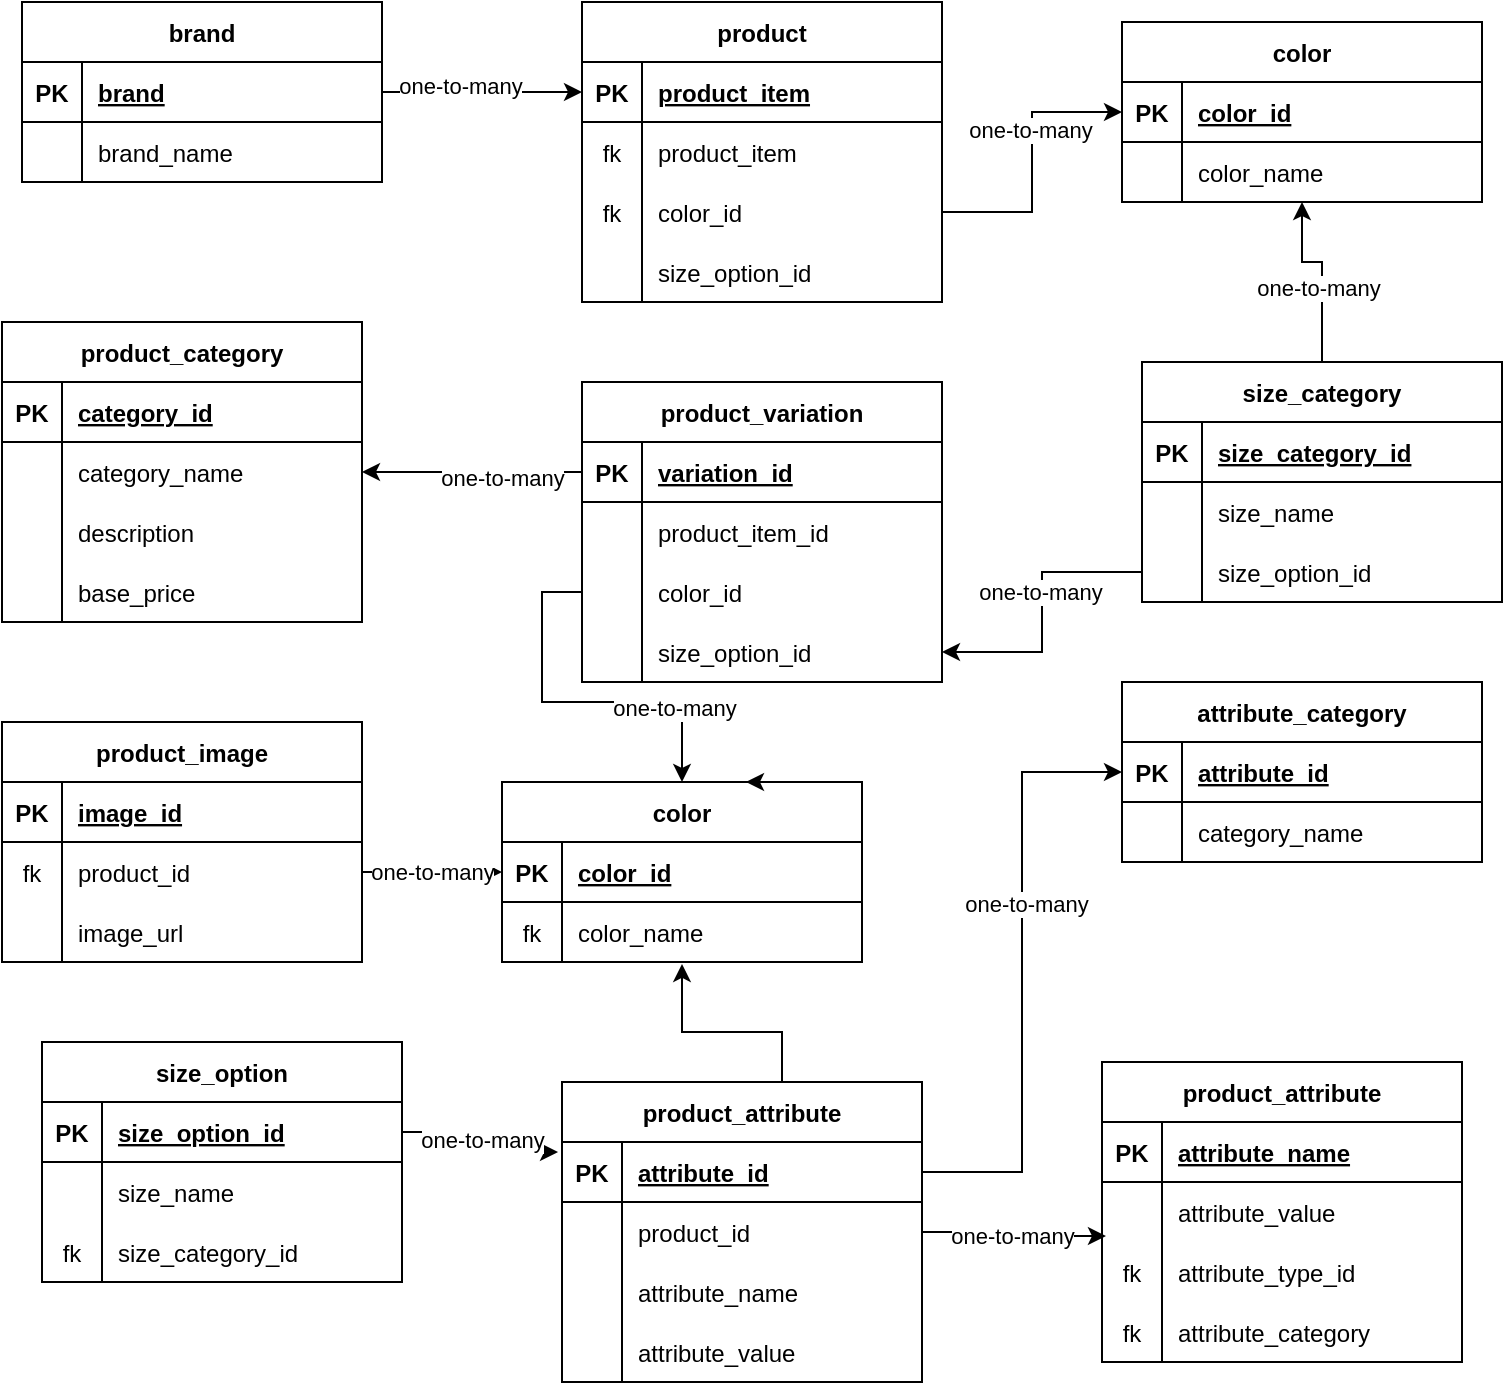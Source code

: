 <mxfile version="20.8.16" type="device"><diagram name="Page-1" id="0Gz_XnG_Kpfj8FeURQcu"><mxGraphModel dx="745" dy="515" grid="1" gridSize="10" guides="1" tooltips="1" connect="1" arrows="1" fold="1" page="1" pageScale="1" pageWidth="850" pageHeight="1100" math="0" shadow="0"><root><mxCell id="0"/><mxCell id="1" parent="0"/><mxCell id="g_C8ROIgIvaDf3WMuL-7-1" value="product_category" style="shape=table;startSize=30;container=1;collapsible=1;childLayout=tableLayout;fixedRows=1;rowLines=0;fontStyle=1;align=center;resizeLast=1;" vertex="1" parent="1"><mxGeometry y="170" width="180" height="150" as="geometry"/></mxCell><mxCell id="g_C8ROIgIvaDf3WMuL-7-2" value="" style="shape=tableRow;horizontal=0;startSize=0;swimlaneHead=0;swimlaneBody=0;fillColor=none;collapsible=0;dropTarget=0;points=[[0,0.5],[1,0.5]];portConstraint=eastwest;top=0;left=0;right=0;bottom=1;" vertex="1" parent="g_C8ROIgIvaDf3WMuL-7-1"><mxGeometry y="30" width="180" height="30" as="geometry"/></mxCell><mxCell id="g_C8ROIgIvaDf3WMuL-7-3" value="PK" style="shape=partialRectangle;connectable=0;fillColor=none;top=0;left=0;bottom=0;right=0;fontStyle=1;overflow=hidden;" vertex="1" parent="g_C8ROIgIvaDf3WMuL-7-2"><mxGeometry width="30" height="30" as="geometry"><mxRectangle width="30" height="30" as="alternateBounds"/></mxGeometry></mxCell><mxCell id="g_C8ROIgIvaDf3WMuL-7-4" value="category_id" style="shape=partialRectangle;connectable=0;fillColor=none;top=0;left=0;bottom=0;right=0;align=left;spacingLeft=6;fontStyle=5;overflow=hidden;" vertex="1" parent="g_C8ROIgIvaDf3WMuL-7-2"><mxGeometry x="30" width="150" height="30" as="geometry"><mxRectangle width="150" height="30" as="alternateBounds"/></mxGeometry></mxCell><mxCell id="g_C8ROIgIvaDf3WMuL-7-5" value="" style="shape=tableRow;horizontal=0;startSize=0;swimlaneHead=0;swimlaneBody=0;fillColor=none;collapsible=0;dropTarget=0;points=[[0,0.5],[1,0.5]];portConstraint=eastwest;top=0;left=0;right=0;bottom=0;" vertex="1" parent="g_C8ROIgIvaDf3WMuL-7-1"><mxGeometry y="60" width="180" height="30" as="geometry"/></mxCell><mxCell id="g_C8ROIgIvaDf3WMuL-7-6" value="" style="shape=partialRectangle;connectable=0;fillColor=none;top=0;left=0;bottom=0;right=0;editable=1;overflow=hidden;" vertex="1" parent="g_C8ROIgIvaDf3WMuL-7-5"><mxGeometry width="30" height="30" as="geometry"><mxRectangle width="30" height="30" as="alternateBounds"/></mxGeometry></mxCell><mxCell id="g_C8ROIgIvaDf3WMuL-7-7" value="category_name" style="shape=partialRectangle;connectable=0;fillColor=none;top=0;left=0;bottom=0;right=0;align=left;spacingLeft=6;overflow=hidden;" vertex="1" parent="g_C8ROIgIvaDf3WMuL-7-5"><mxGeometry x="30" width="150" height="30" as="geometry"><mxRectangle width="150" height="30" as="alternateBounds"/></mxGeometry></mxCell><mxCell id="g_C8ROIgIvaDf3WMuL-7-8" value="" style="shape=tableRow;horizontal=0;startSize=0;swimlaneHead=0;swimlaneBody=0;fillColor=none;collapsible=0;dropTarget=0;points=[[0,0.5],[1,0.5]];portConstraint=eastwest;top=0;left=0;right=0;bottom=0;" vertex="1" parent="g_C8ROIgIvaDf3WMuL-7-1"><mxGeometry y="90" width="180" height="30" as="geometry"/></mxCell><mxCell id="g_C8ROIgIvaDf3WMuL-7-9" value="" style="shape=partialRectangle;connectable=0;fillColor=none;top=0;left=0;bottom=0;right=0;editable=1;overflow=hidden;" vertex="1" parent="g_C8ROIgIvaDf3WMuL-7-8"><mxGeometry width="30" height="30" as="geometry"><mxRectangle width="30" height="30" as="alternateBounds"/></mxGeometry></mxCell><mxCell id="g_C8ROIgIvaDf3WMuL-7-10" value="description" style="shape=partialRectangle;connectable=0;fillColor=none;top=0;left=0;bottom=0;right=0;align=left;spacingLeft=6;overflow=hidden;" vertex="1" parent="g_C8ROIgIvaDf3WMuL-7-8"><mxGeometry x="30" width="150" height="30" as="geometry"><mxRectangle width="150" height="30" as="alternateBounds"/></mxGeometry></mxCell><mxCell id="g_C8ROIgIvaDf3WMuL-7-11" value="" style="shape=tableRow;horizontal=0;startSize=0;swimlaneHead=0;swimlaneBody=0;fillColor=none;collapsible=0;dropTarget=0;points=[[0,0.5],[1,0.5]];portConstraint=eastwest;top=0;left=0;right=0;bottom=0;" vertex="1" parent="g_C8ROIgIvaDf3WMuL-7-1"><mxGeometry y="120" width="180" height="30" as="geometry"/></mxCell><mxCell id="g_C8ROIgIvaDf3WMuL-7-12" value="" style="shape=partialRectangle;connectable=0;fillColor=none;top=0;left=0;bottom=0;right=0;editable=1;overflow=hidden;" vertex="1" parent="g_C8ROIgIvaDf3WMuL-7-11"><mxGeometry width="30" height="30" as="geometry"><mxRectangle width="30" height="30" as="alternateBounds"/></mxGeometry></mxCell><mxCell id="g_C8ROIgIvaDf3WMuL-7-13" value="base_price" style="shape=partialRectangle;connectable=0;fillColor=none;top=0;left=0;bottom=0;right=0;align=left;spacingLeft=6;overflow=hidden;" vertex="1" parent="g_C8ROIgIvaDf3WMuL-7-11"><mxGeometry x="30" width="150" height="30" as="geometry"><mxRectangle width="150" height="30" as="alternateBounds"/></mxGeometry></mxCell><mxCell id="g_C8ROIgIvaDf3WMuL-7-14" value="color" style="shape=table;startSize=30;container=1;collapsible=1;childLayout=tableLayout;fixedRows=1;rowLines=0;fontStyle=1;align=center;resizeLast=1;" vertex="1" parent="1"><mxGeometry x="560" y="20" width="180" height="90" as="geometry"/></mxCell><mxCell id="g_C8ROIgIvaDf3WMuL-7-15" value="" style="shape=tableRow;horizontal=0;startSize=0;swimlaneHead=0;swimlaneBody=0;fillColor=none;collapsible=0;dropTarget=0;points=[[0,0.5],[1,0.5]];portConstraint=eastwest;top=0;left=0;right=0;bottom=1;" vertex="1" parent="g_C8ROIgIvaDf3WMuL-7-14"><mxGeometry y="30" width="180" height="30" as="geometry"/></mxCell><mxCell id="g_C8ROIgIvaDf3WMuL-7-16" value="PK" style="shape=partialRectangle;connectable=0;fillColor=none;top=0;left=0;bottom=0;right=0;fontStyle=1;overflow=hidden;" vertex="1" parent="g_C8ROIgIvaDf3WMuL-7-15"><mxGeometry width="30" height="30" as="geometry"><mxRectangle width="30" height="30" as="alternateBounds"/></mxGeometry></mxCell><mxCell id="g_C8ROIgIvaDf3WMuL-7-17" value="color_id" style="shape=partialRectangle;connectable=0;fillColor=none;top=0;left=0;bottom=0;right=0;align=left;spacingLeft=6;fontStyle=5;overflow=hidden;" vertex="1" parent="g_C8ROIgIvaDf3WMuL-7-15"><mxGeometry x="30" width="150" height="30" as="geometry"><mxRectangle width="150" height="30" as="alternateBounds"/></mxGeometry></mxCell><mxCell id="g_C8ROIgIvaDf3WMuL-7-18" value="" style="shape=tableRow;horizontal=0;startSize=0;swimlaneHead=0;swimlaneBody=0;fillColor=none;collapsible=0;dropTarget=0;points=[[0,0.5],[1,0.5]];portConstraint=eastwest;top=0;left=0;right=0;bottom=0;" vertex="1" parent="g_C8ROIgIvaDf3WMuL-7-14"><mxGeometry y="60" width="180" height="30" as="geometry"/></mxCell><mxCell id="g_C8ROIgIvaDf3WMuL-7-19" value="" style="shape=partialRectangle;connectable=0;fillColor=none;top=0;left=0;bottom=0;right=0;editable=1;overflow=hidden;" vertex="1" parent="g_C8ROIgIvaDf3WMuL-7-18"><mxGeometry width="30" height="30" as="geometry"><mxRectangle width="30" height="30" as="alternateBounds"/></mxGeometry></mxCell><mxCell id="g_C8ROIgIvaDf3WMuL-7-20" value="color_name" style="shape=partialRectangle;connectable=0;fillColor=none;top=0;left=0;bottom=0;right=0;align=left;spacingLeft=6;overflow=hidden;" vertex="1" parent="g_C8ROIgIvaDf3WMuL-7-18"><mxGeometry x="30" width="150" height="30" as="geometry"><mxRectangle width="150" height="30" as="alternateBounds"/></mxGeometry></mxCell><mxCell id="g_C8ROIgIvaDf3WMuL-7-27" value="product" style="shape=table;startSize=30;container=1;collapsible=1;childLayout=tableLayout;fixedRows=1;rowLines=0;fontStyle=1;align=center;resizeLast=1;" vertex="1" parent="1"><mxGeometry x="290" y="10" width="180" height="150" as="geometry"/></mxCell><mxCell id="g_C8ROIgIvaDf3WMuL-7-28" value="" style="shape=tableRow;horizontal=0;startSize=0;swimlaneHead=0;swimlaneBody=0;fillColor=none;collapsible=0;dropTarget=0;points=[[0,0.5],[1,0.5]];portConstraint=eastwest;top=0;left=0;right=0;bottom=1;" vertex="1" parent="g_C8ROIgIvaDf3WMuL-7-27"><mxGeometry y="30" width="180" height="30" as="geometry"/></mxCell><mxCell id="g_C8ROIgIvaDf3WMuL-7-29" value="PK" style="shape=partialRectangle;connectable=0;fillColor=none;top=0;left=0;bottom=0;right=0;fontStyle=1;overflow=hidden;" vertex="1" parent="g_C8ROIgIvaDf3WMuL-7-28"><mxGeometry width="30" height="30" as="geometry"><mxRectangle width="30" height="30" as="alternateBounds"/></mxGeometry></mxCell><mxCell id="g_C8ROIgIvaDf3WMuL-7-30" value="product_item" style="shape=partialRectangle;connectable=0;fillColor=none;top=0;left=0;bottom=0;right=0;align=left;spacingLeft=6;fontStyle=5;overflow=hidden;" vertex="1" parent="g_C8ROIgIvaDf3WMuL-7-28"><mxGeometry x="30" width="150" height="30" as="geometry"><mxRectangle width="150" height="30" as="alternateBounds"/></mxGeometry></mxCell><mxCell id="g_C8ROIgIvaDf3WMuL-7-31" value="" style="shape=tableRow;horizontal=0;startSize=0;swimlaneHead=0;swimlaneBody=0;fillColor=none;collapsible=0;dropTarget=0;points=[[0,0.5],[1,0.5]];portConstraint=eastwest;top=0;left=0;right=0;bottom=0;" vertex="1" parent="g_C8ROIgIvaDf3WMuL-7-27"><mxGeometry y="60" width="180" height="30" as="geometry"/></mxCell><mxCell id="g_C8ROIgIvaDf3WMuL-7-32" value="fk" style="shape=partialRectangle;connectable=0;fillColor=none;top=0;left=0;bottom=0;right=0;editable=1;overflow=hidden;" vertex="1" parent="g_C8ROIgIvaDf3WMuL-7-31"><mxGeometry width="30" height="30" as="geometry"><mxRectangle width="30" height="30" as="alternateBounds"/></mxGeometry></mxCell><mxCell id="g_C8ROIgIvaDf3WMuL-7-33" value="product_item" style="shape=partialRectangle;connectable=0;fillColor=none;top=0;left=0;bottom=0;right=0;align=left;spacingLeft=6;overflow=hidden;" vertex="1" parent="g_C8ROIgIvaDf3WMuL-7-31"><mxGeometry x="30" width="150" height="30" as="geometry"><mxRectangle width="150" height="30" as="alternateBounds"/></mxGeometry></mxCell><mxCell id="g_C8ROIgIvaDf3WMuL-7-34" value="" style="shape=tableRow;horizontal=0;startSize=0;swimlaneHead=0;swimlaneBody=0;fillColor=none;collapsible=0;dropTarget=0;points=[[0,0.5],[1,0.5]];portConstraint=eastwest;top=0;left=0;right=0;bottom=0;" vertex="1" parent="g_C8ROIgIvaDf3WMuL-7-27"><mxGeometry y="90" width="180" height="30" as="geometry"/></mxCell><mxCell id="g_C8ROIgIvaDf3WMuL-7-35" value="fk" style="shape=partialRectangle;connectable=0;fillColor=none;top=0;left=0;bottom=0;right=0;editable=1;overflow=hidden;" vertex="1" parent="g_C8ROIgIvaDf3WMuL-7-34"><mxGeometry width="30" height="30" as="geometry"><mxRectangle width="30" height="30" as="alternateBounds"/></mxGeometry></mxCell><mxCell id="g_C8ROIgIvaDf3WMuL-7-36" value="color_id" style="shape=partialRectangle;connectable=0;fillColor=none;top=0;left=0;bottom=0;right=0;align=left;spacingLeft=6;overflow=hidden;" vertex="1" parent="g_C8ROIgIvaDf3WMuL-7-34"><mxGeometry x="30" width="150" height="30" as="geometry"><mxRectangle width="150" height="30" as="alternateBounds"/></mxGeometry></mxCell><mxCell id="g_C8ROIgIvaDf3WMuL-7-37" value="" style="shape=tableRow;horizontal=0;startSize=0;swimlaneHead=0;swimlaneBody=0;fillColor=none;collapsible=0;dropTarget=0;points=[[0,0.5],[1,0.5]];portConstraint=eastwest;top=0;left=0;right=0;bottom=0;" vertex="1" parent="g_C8ROIgIvaDf3WMuL-7-27"><mxGeometry y="120" width="180" height="30" as="geometry"/></mxCell><mxCell id="g_C8ROIgIvaDf3WMuL-7-38" value="" style="shape=partialRectangle;connectable=0;fillColor=none;top=0;left=0;bottom=0;right=0;editable=1;overflow=hidden;" vertex="1" parent="g_C8ROIgIvaDf3WMuL-7-37"><mxGeometry width="30" height="30" as="geometry"><mxRectangle width="30" height="30" as="alternateBounds"/></mxGeometry></mxCell><mxCell id="g_C8ROIgIvaDf3WMuL-7-39" value="size_option_id" style="shape=partialRectangle;connectable=0;fillColor=none;top=0;left=0;bottom=0;right=0;align=left;spacingLeft=6;overflow=hidden;" vertex="1" parent="g_C8ROIgIvaDf3WMuL-7-37"><mxGeometry x="30" width="150" height="30" as="geometry"><mxRectangle width="150" height="30" as="alternateBounds"/></mxGeometry></mxCell><mxCell id="g_C8ROIgIvaDf3WMuL-7-40" value="brand" style="shape=table;startSize=30;container=1;collapsible=1;childLayout=tableLayout;fixedRows=1;rowLines=0;fontStyle=1;align=center;resizeLast=1;" vertex="1" parent="1"><mxGeometry x="10" y="10" width="180" height="90" as="geometry"/></mxCell><mxCell id="g_C8ROIgIvaDf3WMuL-7-41" value="" style="shape=tableRow;horizontal=0;startSize=0;swimlaneHead=0;swimlaneBody=0;fillColor=none;collapsible=0;dropTarget=0;points=[[0,0.5],[1,0.5]];portConstraint=eastwest;top=0;left=0;right=0;bottom=1;" vertex="1" parent="g_C8ROIgIvaDf3WMuL-7-40"><mxGeometry y="30" width="180" height="30" as="geometry"/></mxCell><mxCell id="g_C8ROIgIvaDf3WMuL-7-42" value="PK" style="shape=partialRectangle;connectable=0;fillColor=none;top=0;left=0;bottom=0;right=0;fontStyle=1;overflow=hidden;" vertex="1" parent="g_C8ROIgIvaDf3WMuL-7-41"><mxGeometry width="30" height="30" as="geometry"><mxRectangle width="30" height="30" as="alternateBounds"/></mxGeometry></mxCell><mxCell id="g_C8ROIgIvaDf3WMuL-7-43" value="brand" style="shape=partialRectangle;connectable=0;fillColor=none;top=0;left=0;bottom=0;right=0;align=left;spacingLeft=6;fontStyle=5;overflow=hidden;" vertex="1" parent="g_C8ROIgIvaDf3WMuL-7-41"><mxGeometry x="30" width="150" height="30" as="geometry"><mxRectangle width="150" height="30" as="alternateBounds"/></mxGeometry></mxCell><mxCell id="g_C8ROIgIvaDf3WMuL-7-44" value="" style="shape=tableRow;horizontal=0;startSize=0;swimlaneHead=0;swimlaneBody=0;fillColor=none;collapsible=0;dropTarget=0;points=[[0,0.5],[1,0.5]];portConstraint=eastwest;top=0;left=0;right=0;bottom=0;" vertex="1" parent="g_C8ROIgIvaDf3WMuL-7-40"><mxGeometry y="60" width="180" height="30" as="geometry"/></mxCell><mxCell id="g_C8ROIgIvaDf3WMuL-7-45" value="" style="shape=partialRectangle;connectable=0;fillColor=none;top=0;left=0;bottom=0;right=0;editable=1;overflow=hidden;" vertex="1" parent="g_C8ROIgIvaDf3WMuL-7-44"><mxGeometry width="30" height="30" as="geometry"><mxRectangle width="30" height="30" as="alternateBounds"/></mxGeometry></mxCell><mxCell id="g_C8ROIgIvaDf3WMuL-7-46" value="brand_name" style="shape=partialRectangle;connectable=0;fillColor=none;top=0;left=0;bottom=0;right=0;align=left;spacingLeft=6;overflow=hidden;" vertex="1" parent="g_C8ROIgIvaDf3WMuL-7-44"><mxGeometry x="30" width="150" height="30" as="geometry"><mxRectangle width="150" height="30" as="alternateBounds"/></mxGeometry></mxCell><mxCell id="g_C8ROIgIvaDf3WMuL-7-53" value="product_variation" style="shape=table;startSize=30;container=1;collapsible=1;childLayout=tableLayout;fixedRows=1;rowLines=0;fontStyle=1;align=center;resizeLast=1;" vertex="1" parent="1"><mxGeometry x="290" y="200" width="180" height="150" as="geometry"/></mxCell><mxCell id="g_C8ROIgIvaDf3WMuL-7-54" value="" style="shape=tableRow;horizontal=0;startSize=0;swimlaneHead=0;swimlaneBody=0;fillColor=none;collapsible=0;dropTarget=0;points=[[0,0.5],[1,0.5]];portConstraint=eastwest;top=0;left=0;right=0;bottom=1;" vertex="1" parent="g_C8ROIgIvaDf3WMuL-7-53"><mxGeometry y="30" width="180" height="30" as="geometry"/></mxCell><mxCell id="g_C8ROIgIvaDf3WMuL-7-55" value="PK" style="shape=partialRectangle;connectable=0;fillColor=none;top=0;left=0;bottom=0;right=0;fontStyle=1;overflow=hidden;" vertex="1" parent="g_C8ROIgIvaDf3WMuL-7-54"><mxGeometry width="30" height="30" as="geometry"><mxRectangle width="30" height="30" as="alternateBounds"/></mxGeometry></mxCell><mxCell id="g_C8ROIgIvaDf3WMuL-7-56" value="variation_id" style="shape=partialRectangle;connectable=0;fillColor=none;top=0;left=0;bottom=0;right=0;align=left;spacingLeft=6;fontStyle=5;overflow=hidden;" vertex="1" parent="g_C8ROIgIvaDf3WMuL-7-54"><mxGeometry x="30" width="150" height="30" as="geometry"><mxRectangle width="150" height="30" as="alternateBounds"/></mxGeometry></mxCell><mxCell id="g_C8ROIgIvaDf3WMuL-7-57" value="" style="shape=tableRow;horizontal=0;startSize=0;swimlaneHead=0;swimlaneBody=0;fillColor=none;collapsible=0;dropTarget=0;points=[[0,0.5],[1,0.5]];portConstraint=eastwest;top=0;left=0;right=0;bottom=0;" vertex="1" parent="g_C8ROIgIvaDf3WMuL-7-53"><mxGeometry y="60" width="180" height="30" as="geometry"/></mxCell><mxCell id="g_C8ROIgIvaDf3WMuL-7-58" value="" style="shape=partialRectangle;connectable=0;fillColor=none;top=0;left=0;bottom=0;right=0;editable=1;overflow=hidden;" vertex="1" parent="g_C8ROIgIvaDf3WMuL-7-57"><mxGeometry width="30" height="30" as="geometry"><mxRectangle width="30" height="30" as="alternateBounds"/></mxGeometry></mxCell><mxCell id="g_C8ROIgIvaDf3WMuL-7-59" value="product_item_id" style="shape=partialRectangle;connectable=0;fillColor=none;top=0;left=0;bottom=0;right=0;align=left;spacingLeft=6;overflow=hidden;" vertex="1" parent="g_C8ROIgIvaDf3WMuL-7-57"><mxGeometry x="30" width="150" height="30" as="geometry"><mxRectangle width="150" height="30" as="alternateBounds"/></mxGeometry></mxCell><mxCell id="g_C8ROIgIvaDf3WMuL-7-60" value="" style="shape=tableRow;horizontal=0;startSize=0;swimlaneHead=0;swimlaneBody=0;fillColor=none;collapsible=0;dropTarget=0;points=[[0,0.5],[1,0.5]];portConstraint=eastwest;top=0;left=0;right=0;bottom=0;" vertex="1" parent="g_C8ROIgIvaDf3WMuL-7-53"><mxGeometry y="90" width="180" height="30" as="geometry"/></mxCell><mxCell id="g_C8ROIgIvaDf3WMuL-7-61" value="" style="shape=partialRectangle;connectable=0;fillColor=none;top=0;left=0;bottom=0;right=0;editable=1;overflow=hidden;" vertex="1" parent="g_C8ROIgIvaDf3WMuL-7-60"><mxGeometry width="30" height="30" as="geometry"><mxRectangle width="30" height="30" as="alternateBounds"/></mxGeometry></mxCell><mxCell id="g_C8ROIgIvaDf3WMuL-7-62" value="color_id" style="shape=partialRectangle;connectable=0;fillColor=none;top=0;left=0;bottom=0;right=0;align=left;spacingLeft=6;overflow=hidden;" vertex="1" parent="g_C8ROIgIvaDf3WMuL-7-60"><mxGeometry x="30" width="150" height="30" as="geometry"><mxRectangle width="150" height="30" as="alternateBounds"/></mxGeometry></mxCell><mxCell id="g_C8ROIgIvaDf3WMuL-7-63" value="" style="shape=tableRow;horizontal=0;startSize=0;swimlaneHead=0;swimlaneBody=0;fillColor=none;collapsible=0;dropTarget=0;points=[[0,0.5],[1,0.5]];portConstraint=eastwest;top=0;left=0;right=0;bottom=0;" vertex="1" parent="g_C8ROIgIvaDf3WMuL-7-53"><mxGeometry y="120" width="180" height="30" as="geometry"/></mxCell><mxCell id="g_C8ROIgIvaDf3WMuL-7-64" value="" style="shape=partialRectangle;connectable=0;fillColor=none;top=0;left=0;bottom=0;right=0;editable=1;overflow=hidden;" vertex="1" parent="g_C8ROIgIvaDf3WMuL-7-63"><mxGeometry width="30" height="30" as="geometry"><mxRectangle width="30" height="30" as="alternateBounds"/></mxGeometry></mxCell><mxCell id="g_C8ROIgIvaDf3WMuL-7-65" value="size_option_id" style="shape=partialRectangle;connectable=0;fillColor=none;top=0;left=0;bottom=0;right=0;align=left;spacingLeft=6;overflow=hidden;" vertex="1" parent="g_C8ROIgIvaDf3WMuL-7-63"><mxGeometry x="30" width="150" height="30" as="geometry"><mxRectangle width="150" height="30" as="alternateBounds"/></mxGeometry></mxCell><mxCell id="g_C8ROIgIvaDf3WMuL-7-125" style="edgeStyle=orthogonalEdgeStyle;rounded=0;orthogonalLoop=1;jettySize=auto;html=1;exitX=0.5;exitY=0;exitDx=0;exitDy=0;" edge="1" parent="1" source="g_C8ROIgIvaDf3WMuL-7-66" target="g_C8ROIgIvaDf3WMuL-7-18"><mxGeometry relative="1" as="geometry"><Array as="points"><mxPoint x="660" y="140"/><mxPoint x="650" y="140"/></Array></mxGeometry></mxCell><mxCell id="g_C8ROIgIvaDf3WMuL-7-126" value="one-to-many" style="edgeLabel;html=1;align=center;verticalAlign=middle;resizable=0;points=[];" vertex="1" connectable="0" parent="g_C8ROIgIvaDf3WMuL-7-125"><mxGeometry x="-0.178" y="2" relative="1" as="geometry"><mxPoint as="offset"/></mxGeometry></mxCell><mxCell id="g_C8ROIgIvaDf3WMuL-7-66" value="size_category" style="shape=table;startSize=30;container=1;collapsible=1;childLayout=tableLayout;fixedRows=1;rowLines=0;fontStyle=1;align=center;resizeLast=1;" vertex="1" parent="1"><mxGeometry x="570" y="190" width="180" height="120" as="geometry"/></mxCell><mxCell id="g_C8ROIgIvaDf3WMuL-7-67" value="" style="shape=tableRow;horizontal=0;startSize=0;swimlaneHead=0;swimlaneBody=0;fillColor=none;collapsible=0;dropTarget=0;points=[[0,0.5],[1,0.5]];portConstraint=eastwest;top=0;left=0;right=0;bottom=1;" vertex="1" parent="g_C8ROIgIvaDf3WMuL-7-66"><mxGeometry y="30" width="180" height="30" as="geometry"/></mxCell><mxCell id="g_C8ROIgIvaDf3WMuL-7-68" value="PK" style="shape=partialRectangle;connectable=0;fillColor=none;top=0;left=0;bottom=0;right=0;fontStyle=1;overflow=hidden;" vertex="1" parent="g_C8ROIgIvaDf3WMuL-7-67"><mxGeometry width="30" height="30" as="geometry"><mxRectangle width="30" height="30" as="alternateBounds"/></mxGeometry></mxCell><mxCell id="g_C8ROIgIvaDf3WMuL-7-69" value="size_category_id" style="shape=partialRectangle;connectable=0;fillColor=none;top=0;left=0;bottom=0;right=0;align=left;spacingLeft=6;fontStyle=5;overflow=hidden;" vertex="1" parent="g_C8ROIgIvaDf3WMuL-7-67"><mxGeometry x="30" width="150" height="30" as="geometry"><mxRectangle width="150" height="30" as="alternateBounds"/></mxGeometry></mxCell><mxCell id="g_C8ROIgIvaDf3WMuL-7-70" value="" style="shape=tableRow;horizontal=0;startSize=0;swimlaneHead=0;swimlaneBody=0;fillColor=none;collapsible=0;dropTarget=0;points=[[0,0.5],[1,0.5]];portConstraint=eastwest;top=0;left=0;right=0;bottom=0;" vertex="1" parent="g_C8ROIgIvaDf3WMuL-7-66"><mxGeometry y="60" width="180" height="30" as="geometry"/></mxCell><mxCell id="g_C8ROIgIvaDf3WMuL-7-71" value="" style="shape=partialRectangle;connectable=0;fillColor=none;top=0;left=0;bottom=0;right=0;editable=1;overflow=hidden;" vertex="1" parent="g_C8ROIgIvaDf3WMuL-7-70"><mxGeometry width="30" height="30" as="geometry"><mxRectangle width="30" height="30" as="alternateBounds"/></mxGeometry></mxCell><mxCell id="g_C8ROIgIvaDf3WMuL-7-72" value="size_name" style="shape=partialRectangle;connectable=0;fillColor=none;top=0;left=0;bottom=0;right=0;align=left;spacingLeft=6;overflow=hidden;" vertex="1" parent="g_C8ROIgIvaDf3WMuL-7-70"><mxGeometry x="30" width="150" height="30" as="geometry"><mxRectangle width="150" height="30" as="alternateBounds"/></mxGeometry></mxCell><mxCell id="g_C8ROIgIvaDf3WMuL-7-127" style="shape=tableRow;horizontal=0;startSize=0;swimlaneHead=0;swimlaneBody=0;fillColor=none;collapsible=0;dropTarget=0;points=[[0,0.5],[1,0.5]];portConstraint=eastwest;top=0;left=0;right=0;bottom=0;" vertex="1" parent="g_C8ROIgIvaDf3WMuL-7-66"><mxGeometry y="90" width="180" height="30" as="geometry"/></mxCell><mxCell id="g_C8ROIgIvaDf3WMuL-7-128" style="shape=partialRectangle;connectable=0;fillColor=none;top=0;left=0;bottom=0;right=0;editable=1;overflow=hidden;" vertex="1" parent="g_C8ROIgIvaDf3WMuL-7-127"><mxGeometry width="30" height="30" as="geometry"><mxRectangle width="30" height="30" as="alternateBounds"/></mxGeometry></mxCell><mxCell id="g_C8ROIgIvaDf3WMuL-7-129" value="size_option_id" style="shape=partialRectangle;connectable=0;fillColor=none;top=0;left=0;bottom=0;right=0;align=left;spacingLeft=6;overflow=hidden;" vertex="1" parent="g_C8ROIgIvaDf3WMuL-7-127"><mxGeometry x="30" width="150" height="30" as="geometry"><mxRectangle width="150" height="30" as="alternateBounds"/></mxGeometry></mxCell><mxCell id="g_C8ROIgIvaDf3WMuL-7-79" value="product_image" style="shape=table;startSize=30;container=1;collapsible=1;childLayout=tableLayout;fixedRows=1;rowLines=0;fontStyle=1;align=center;resizeLast=1;" vertex="1" parent="1"><mxGeometry y="370" width="180" height="120" as="geometry"/></mxCell><mxCell id="g_C8ROIgIvaDf3WMuL-7-80" value="" style="shape=tableRow;horizontal=0;startSize=0;swimlaneHead=0;swimlaneBody=0;fillColor=none;collapsible=0;dropTarget=0;points=[[0,0.5],[1,0.5]];portConstraint=eastwest;top=0;left=0;right=0;bottom=1;" vertex="1" parent="g_C8ROIgIvaDf3WMuL-7-79"><mxGeometry y="30" width="180" height="30" as="geometry"/></mxCell><mxCell id="g_C8ROIgIvaDf3WMuL-7-81" value="PK" style="shape=partialRectangle;connectable=0;fillColor=none;top=0;left=0;bottom=0;right=0;fontStyle=1;overflow=hidden;" vertex="1" parent="g_C8ROIgIvaDf3WMuL-7-80"><mxGeometry width="30" height="30" as="geometry"><mxRectangle width="30" height="30" as="alternateBounds"/></mxGeometry></mxCell><mxCell id="g_C8ROIgIvaDf3WMuL-7-82" value="image_id" style="shape=partialRectangle;connectable=0;fillColor=none;top=0;left=0;bottom=0;right=0;align=left;spacingLeft=6;fontStyle=5;overflow=hidden;" vertex="1" parent="g_C8ROIgIvaDf3WMuL-7-80"><mxGeometry x="30" width="150" height="30" as="geometry"><mxRectangle width="150" height="30" as="alternateBounds"/></mxGeometry></mxCell><mxCell id="g_C8ROIgIvaDf3WMuL-7-83" value="" style="shape=tableRow;horizontal=0;startSize=0;swimlaneHead=0;swimlaneBody=0;fillColor=none;collapsible=0;dropTarget=0;points=[[0,0.5],[1,0.5]];portConstraint=eastwest;top=0;left=0;right=0;bottom=0;" vertex="1" parent="g_C8ROIgIvaDf3WMuL-7-79"><mxGeometry y="60" width="180" height="30" as="geometry"/></mxCell><mxCell id="g_C8ROIgIvaDf3WMuL-7-84" value="fk" style="shape=partialRectangle;connectable=0;fillColor=none;top=0;left=0;bottom=0;right=0;editable=1;overflow=hidden;" vertex="1" parent="g_C8ROIgIvaDf3WMuL-7-83"><mxGeometry width="30" height="30" as="geometry"><mxRectangle width="30" height="30" as="alternateBounds"/></mxGeometry></mxCell><mxCell id="g_C8ROIgIvaDf3WMuL-7-85" value="product_id" style="shape=partialRectangle;connectable=0;fillColor=none;top=0;left=0;bottom=0;right=0;align=left;spacingLeft=6;overflow=hidden;" vertex="1" parent="g_C8ROIgIvaDf3WMuL-7-83"><mxGeometry x="30" width="150" height="30" as="geometry"><mxRectangle width="150" height="30" as="alternateBounds"/></mxGeometry></mxCell><mxCell id="g_C8ROIgIvaDf3WMuL-7-86" value="" style="shape=tableRow;horizontal=0;startSize=0;swimlaneHead=0;swimlaneBody=0;fillColor=none;collapsible=0;dropTarget=0;points=[[0,0.5],[1,0.5]];portConstraint=eastwest;top=0;left=0;right=0;bottom=0;" vertex="1" parent="g_C8ROIgIvaDf3WMuL-7-79"><mxGeometry y="90" width="180" height="30" as="geometry"/></mxCell><mxCell id="g_C8ROIgIvaDf3WMuL-7-87" value="" style="shape=partialRectangle;connectable=0;fillColor=none;top=0;left=0;bottom=0;right=0;editable=1;overflow=hidden;" vertex="1" parent="g_C8ROIgIvaDf3WMuL-7-86"><mxGeometry width="30" height="30" as="geometry"><mxRectangle width="30" height="30" as="alternateBounds"/></mxGeometry></mxCell><mxCell id="g_C8ROIgIvaDf3WMuL-7-88" value="image_url" style="shape=partialRectangle;connectable=0;fillColor=none;top=0;left=0;bottom=0;right=0;align=left;spacingLeft=6;overflow=hidden;" vertex="1" parent="g_C8ROIgIvaDf3WMuL-7-86"><mxGeometry x="30" width="150" height="30" as="geometry"><mxRectangle width="150" height="30" as="alternateBounds"/></mxGeometry></mxCell><mxCell id="g_C8ROIgIvaDf3WMuL-7-92" value="color" style="shape=table;startSize=30;container=1;collapsible=1;childLayout=tableLayout;fixedRows=1;rowLines=0;fontStyle=1;align=center;resizeLast=1;" vertex="1" parent="1"><mxGeometry x="250" y="400" width="180" height="90" as="geometry"/></mxCell><mxCell id="g_C8ROIgIvaDf3WMuL-7-93" value="" style="shape=tableRow;horizontal=0;startSize=0;swimlaneHead=0;swimlaneBody=0;fillColor=none;collapsible=0;dropTarget=0;points=[[0,0.5],[1,0.5]];portConstraint=eastwest;top=0;left=0;right=0;bottom=1;" vertex="1" parent="g_C8ROIgIvaDf3WMuL-7-92"><mxGeometry y="30" width="180" height="30" as="geometry"/></mxCell><mxCell id="g_C8ROIgIvaDf3WMuL-7-94" value="PK" style="shape=partialRectangle;connectable=0;fillColor=none;top=0;left=0;bottom=0;right=0;fontStyle=1;overflow=hidden;" vertex="1" parent="g_C8ROIgIvaDf3WMuL-7-93"><mxGeometry width="30" height="30" as="geometry"><mxRectangle width="30" height="30" as="alternateBounds"/></mxGeometry></mxCell><mxCell id="g_C8ROIgIvaDf3WMuL-7-95" value="color_id" style="shape=partialRectangle;connectable=0;fillColor=none;top=0;left=0;bottom=0;right=0;align=left;spacingLeft=6;fontStyle=5;overflow=hidden;" vertex="1" parent="g_C8ROIgIvaDf3WMuL-7-93"><mxGeometry x="30" width="150" height="30" as="geometry"><mxRectangle width="150" height="30" as="alternateBounds"/></mxGeometry></mxCell><mxCell id="g_C8ROIgIvaDf3WMuL-7-96" value="" style="shape=tableRow;horizontal=0;startSize=0;swimlaneHead=0;swimlaneBody=0;fillColor=none;collapsible=0;dropTarget=0;points=[[0,0.5],[1,0.5]];portConstraint=eastwest;top=0;left=0;right=0;bottom=0;" vertex="1" parent="g_C8ROIgIvaDf3WMuL-7-92"><mxGeometry y="60" width="180" height="30" as="geometry"/></mxCell><mxCell id="g_C8ROIgIvaDf3WMuL-7-97" value="fk" style="shape=partialRectangle;connectable=0;fillColor=none;top=0;left=0;bottom=0;right=0;editable=1;overflow=hidden;" vertex="1" parent="g_C8ROIgIvaDf3WMuL-7-96"><mxGeometry width="30" height="30" as="geometry"><mxRectangle width="30" height="30" as="alternateBounds"/></mxGeometry></mxCell><mxCell id="g_C8ROIgIvaDf3WMuL-7-98" value="color_name" style="shape=partialRectangle;connectable=0;fillColor=none;top=0;left=0;bottom=0;right=0;align=left;spacingLeft=6;overflow=hidden;" vertex="1" parent="g_C8ROIgIvaDf3WMuL-7-96"><mxGeometry x="30" width="150" height="30" as="geometry"><mxRectangle width="150" height="30" as="alternateBounds"/></mxGeometry></mxCell><mxCell id="g_C8ROIgIvaDf3WMuL-7-105" value="attribute_category" style="shape=table;startSize=30;container=1;collapsible=1;childLayout=tableLayout;fixedRows=1;rowLines=0;fontStyle=1;align=center;resizeLast=1;" vertex="1" parent="1"><mxGeometry x="560" y="350" width="180" height="90" as="geometry"/></mxCell><mxCell id="g_C8ROIgIvaDf3WMuL-7-106" value="" style="shape=tableRow;horizontal=0;startSize=0;swimlaneHead=0;swimlaneBody=0;fillColor=none;collapsible=0;dropTarget=0;points=[[0,0.5],[1,0.5]];portConstraint=eastwest;top=0;left=0;right=0;bottom=1;" vertex="1" parent="g_C8ROIgIvaDf3WMuL-7-105"><mxGeometry y="30" width="180" height="30" as="geometry"/></mxCell><mxCell id="g_C8ROIgIvaDf3WMuL-7-107" value="PK" style="shape=partialRectangle;connectable=0;fillColor=none;top=0;left=0;bottom=0;right=0;fontStyle=1;overflow=hidden;" vertex="1" parent="g_C8ROIgIvaDf3WMuL-7-106"><mxGeometry width="30" height="30" as="geometry"><mxRectangle width="30" height="30" as="alternateBounds"/></mxGeometry></mxCell><mxCell id="g_C8ROIgIvaDf3WMuL-7-108" value="attribute_id" style="shape=partialRectangle;connectable=0;fillColor=none;top=0;left=0;bottom=0;right=0;align=left;spacingLeft=6;fontStyle=5;overflow=hidden;" vertex="1" parent="g_C8ROIgIvaDf3WMuL-7-106"><mxGeometry x="30" width="150" height="30" as="geometry"><mxRectangle width="150" height="30" as="alternateBounds"/></mxGeometry></mxCell><mxCell id="g_C8ROIgIvaDf3WMuL-7-109" value="" style="shape=tableRow;horizontal=0;startSize=0;swimlaneHead=0;swimlaneBody=0;fillColor=none;collapsible=0;dropTarget=0;points=[[0,0.5],[1,0.5]];portConstraint=eastwest;top=0;left=0;right=0;bottom=0;" vertex="1" parent="g_C8ROIgIvaDf3WMuL-7-105"><mxGeometry y="60" width="180" height="30" as="geometry"/></mxCell><mxCell id="g_C8ROIgIvaDf3WMuL-7-110" value="" style="shape=partialRectangle;connectable=0;fillColor=none;top=0;left=0;bottom=0;right=0;editable=1;overflow=hidden;" vertex="1" parent="g_C8ROIgIvaDf3WMuL-7-109"><mxGeometry width="30" height="30" as="geometry"><mxRectangle width="30" height="30" as="alternateBounds"/></mxGeometry></mxCell><mxCell id="g_C8ROIgIvaDf3WMuL-7-111" value="category_name" style="shape=partialRectangle;connectable=0;fillColor=none;top=0;left=0;bottom=0;right=0;align=left;spacingLeft=6;overflow=hidden;" vertex="1" parent="g_C8ROIgIvaDf3WMuL-7-109"><mxGeometry x="30" width="150" height="30" as="geometry"><mxRectangle width="150" height="30" as="alternateBounds"/></mxGeometry></mxCell><mxCell id="g_C8ROIgIvaDf3WMuL-7-118" style="edgeStyle=orthogonalEdgeStyle;rounded=0;orthogonalLoop=1;jettySize=auto;html=1;exitX=0.75;exitY=0;exitDx=0;exitDy=0;entryX=0.678;entryY=0.011;entryDx=0;entryDy=0;entryPerimeter=0;" edge="1" parent="1" source="g_C8ROIgIvaDf3WMuL-7-92" target="g_C8ROIgIvaDf3WMuL-7-92"><mxGeometry relative="1" as="geometry"/></mxCell><mxCell id="g_C8ROIgIvaDf3WMuL-7-119" style="edgeStyle=orthogonalEdgeStyle;rounded=0;orthogonalLoop=1;jettySize=auto;html=1;exitX=0;exitY=0.5;exitDx=0;exitDy=0;" edge="1" parent="1" source="g_C8ROIgIvaDf3WMuL-7-60" target="g_C8ROIgIvaDf3WMuL-7-92"><mxGeometry relative="1" as="geometry"><mxPoint x="280" y="390" as="targetPoint"/></mxGeometry></mxCell><mxCell id="g_C8ROIgIvaDf3WMuL-7-120" value="one-to-many" style="edgeLabel;html=1;align=center;verticalAlign=middle;resizable=0;points=[];" vertex="1" connectable="0" parent="g_C8ROIgIvaDf3WMuL-7-119"><mxGeometry x="0.524" y="-3" relative="1" as="geometry"><mxPoint as="offset"/></mxGeometry></mxCell><mxCell id="g_C8ROIgIvaDf3WMuL-7-121" style="edgeStyle=orthogonalEdgeStyle;rounded=0;orthogonalLoop=1;jettySize=auto;html=1;exitX=1;exitY=0.5;exitDx=0;exitDy=0;entryX=0;entryY=0.5;entryDx=0;entryDy=0;" edge="1" parent="1" source="g_C8ROIgIvaDf3WMuL-7-41" target="g_C8ROIgIvaDf3WMuL-7-28"><mxGeometry relative="1" as="geometry"/></mxCell><mxCell id="g_C8ROIgIvaDf3WMuL-7-122" value="one-to-many" style="edgeLabel;html=1;align=center;verticalAlign=middle;resizable=0;points=[];" vertex="1" connectable="0" parent="g_C8ROIgIvaDf3WMuL-7-121"><mxGeometry x="-0.22" y="3" relative="1" as="geometry"><mxPoint as="offset"/></mxGeometry></mxCell><mxCell id="g_C8ROIgIvaDf3WMuL-7-123" style="edgeStyle=orthogonalEdgeStyle;rounded=0;orthogonalLoop=1;jettySize=auto;html=1;exitX=1;exitY=0.5;exitDx=0;exitDy=0;entryX=0;entryY=0.5;entryDx=0;entryDy=0;" edge="1" parent="1" source="g_C8ROIgIvaDf3WMuL-7-34" target="g_C8ROIgIvaDf3WMuL-7-15"><mxGeometry relative="1" as="geometry"/></mxCell><mxCell id="g_C8ROIgIvaDf3WMuL-7-124" value="one-to-many" style="edgeLabel;html=1;align=center;verticalAlign=middle;resizable=0;points=[];" vertex="1" connectable="0" parent="g_C8ROIgIvaDf3WMuL-7-123"><mxGeometry x="0.229" y="1" relative="1" as="geometry"><mxPoint as="offset"/></mxGeometry></mxCell><mxCell id="g_C8ROIgIvaDf3WMuL-7-130" style="edgeStyle=orthogonalEdgeStyle;rounded=0;orthogonalLoop=1;jettySize=auto;html=1;exitX=0;exitY=0.5;exitDx=0;exitDy=0;entryX=1;entryY=0.5;entryDx=0;entryDy=0;" edge="1" parent="1" source="g_C8ROIgIvaDf3WMuL-7-127" target="g_C8ROIgIvaDf3WMuL-7-63"><mxGeometry relative="1" as="geometry"/></mxCell><mxCell id="g_C8ROIgIvaDf3WMuL-7-131" value="one-to-many" style="edgeLabel;html=1;align=center;verticalAlign=middle;resizable=0;points=[];" vertex="1" connectable="0" parent="g_C8ROIgIvaDf3WMuL-7-130"><mxGeometry x="-0.143" y="-1" relative="1" as="geometry"><mxPoint as="offset"/></mxGeometry></mxCell><mxCell id="g_C8ROIgIvaDf3WMuL-7-132" style="edgeStyle=orthogonalEdgeStyle;rounded=0;orthogonalLoop=1;jettySize=auto;html=1;exitX=0;exitY=0.5;exitDx=0;exitDy=0;entryX=1;entryY=0.5;entryDx=0;entryDy=0;" edge="1" parent="1" source="g_C8ROIgIvaDf3WMuL-7-54" target="g_C8ROIgIvaDf3WMuL-7-5"><mxGeometry relative="1" as="geometry"><Array as="points"><mxPoint x="230" y="245"/><mxPoint x="230" y="245"/></Array></mxGeometry></mxCell><mxCell id="g_C8ROIgIvaDf3WMuL-7-133" value="one-to-many" style="edgeLabel;html=1;align=center;verticalAlign=middle;resizable=0;points=[];" vertex="1" connectable="0" parent="g_C8ROIgIvaDf3WMuL-7-132"><mxGeometry x="-0.273" y="3" relative="1" as="geometry"><mxPoint as="offset"/></mxGeometry></mxCell><mxCell id="g_C8ROIgIvaDf3WMuL-7-134" value="one-to-many" style="edgeStyle=orthogonalEdgeStyle;rounded=0;orthogonalLoop=1;jettySize=auto;html=1;exitX=1;exitY=0.5;exitDx=0;exitDy=0;entryX=0;entryY=0.5;entryDx=0;entryDy=0;" edge="1" parent="1" source="g_C8ROIgIvaDf3WMuL-7-83" target="g_C8ROIgIvaDf3WMuL-7-93"><mxGeometry relative="1" as="geometry"/></mxCell><mxCell id="g_C8ROIgIvaDf3WMuL-7-135" value="size_option" style="shape=table;startSize=30;container=1;collapsible=1;childLayout=tableLayout;fixedRows=1;rowLines=0;fontStyle=1;align=center;resizeLast=1;" vertex="1" parent="1"><mxGeometry x="20" y="530" width="180" height="120" as="geometry"/></mxCell><mxCell id="g_C8ROIgIvaDf3WMuL-7-136" value="" style="shape=tableRow;horizontal=0;startSize=0;swimlaneHead=0;swimlaneBody=0;fillColor=none;collapsible=0;dropTarget=0;points=[[0,0.5],[1,0.5]];portConstraint=eastwest;top=0;left=0;right=0;bottom=1;" vertex="1" parent="g_C8ROIgIvaDf3WMuL-7-135"><mxGeometry y="30" width="180" height="30" as="geometry"/></mxCell><mxCell id="g_C8ROIgIvaDf3WMuL-7-137" value="PK" style="shape=partialRectangle;connectable=0;fillColor=none;top=0;left=0;bottom=0;right=0;fontStyle=1;overflow=hidden;" vertex="1" parent="g_C8ROIgIvaDf3WMuL-7-136"><mxGeometry width="30" height="30" as="geometry"><mxRectangle width="30" height="30" as="alternateBounds"/></mxGeometry></mxCell><mxCell id="g_C8ROIgIvaDf3WMuL-7-138" value="size_option_id" style="shape=partialRectangle;connectable=0;fillColor=none;top=0;left=0;bottom=0;right=0;align=left;spacingLeft=6;fontStyle=5;overflow=hidden;" vertex="1" parent="g_C8ROIgIvaDf3WMuL-7-136"><mxGeometry x="30" width="150" height="30" as="geometry"><mxRectangle width="150" height="30" as="alternateBounds"/></mxGeometry></mxCell><mxCell id="g_C8ROIgIvaDf3WMuL-7-139" value="" style="shape=tableRow;horizontal=0;startSize=0;swimlaneHead=0;swimlaneBody=0;fillColor=none;collapsible=0;dropTarget=0;points=[[0,0.5],[1,0.5]];portConstraint=eastwest;top=0;left=0;right=0;bottom=0;" vertex="1" parent="g_C8ROIgIvaDf3WMuL-7-135"><mxGeometry y="60" width="180" height="30" as="geometry"/></mxCell><mxCell id="g_C8ROIgIvaDf3WMuL-7-140" value="" style="shape=partialRectangle;connectable=0;fillColor=none;top=0;left=0;bottom=0;right=0;editable=1;overflow=hidden;" vertex="1" parent="g_C8ROIgIvaDf3WMuL-7-139"><mxGeometry width="30" height="30" as="geometry"><mxRectangle width="30" height="30" as="alternateBounds"/></mxGeometry></mxCell><mxCell id="g_C8ROIgIvaDf3WMuL-7-141" value="size_name" style="shape=partialRectangle;connectable=0;fillColor=none;top=0;left=0;bottom=0;right=0;align=left;spacingLeft=6;overflow=hidden;" vertex="1" parent="g_C8ROIgIvaDf3WMuL-7-139"><mxGeometry x="30" width="150" height="30" as="geometry"><mxRectangle width="150" height="30" as="alternateBounds"/></mxGeometry></mxCell><mxCell id="g_C8ROIgIvaDf3WMuL-7-148" style="shape=tableRow;horizontal=0;startSize=0;swimlaneHead=0;swimlaneBody=0;fillColor=none;collapsible=0;dropTarget=0;points=[[0,0.5],[1,0.5]];portConstraint=eastwest;top=0;left=0;right=0;bottom=0;" vertex="1" parent="g_C8ROIgIvaDf3WMuL-7-135"><mxGeometry y="90" width="180" height="30" as="geometry"/></mxCell><mxCell id="g_C8ROIgIvaDf3WMuL-7-149" value="fk" style="shape=partialRectangle;connectable=0;fillColor=none;top=0;left=0;bottom=0;right=0;editable=1;overflow=hidden;" vertex="1" parent="g_C8ROIgIvaDf3WMuL-7-148"><mxGeometry width="30" height="30" as="geometry"><mxRectangle width="30" height="30" as="alternateBounds"/></mxGeometry></mxCell><mxCell id="g_C8ROIgIvaDf3WMuL-7-150" value="size_category_id" style="shape=partialRectangle;connectable=0;fillColor=none;top=0;left=0;bottom=0;right=0;align=left;spacingLeft=6;overflow=hidden;" vertex="1" parent="g_C8ROIgIvaDf3WMuL-7-148"><mxGeometry x="30" width="150" height="30" as="geometry"><mxRectangle width="150" height="30" as="alternateBounds"/></mxGeometry></mxCell><mxCell id="g_C8ROIgIvaDf3WMuL-7-177" style="edgeStyle=orthogonalEdgeStyle;rounded=0;orthogonalLoop=1;jettySize=auto;html=1;exitX=0.5;exitY=0;exitDx=0;exitDy=0;entryX=0.5;entryY=1.033;entryDx=0;entryDy=0;entryPerimeter=0;" edge="1" parent="1" source="g_C8ROIgIvaDf3WMuL-7-151" target="g_C8ROIgIvaDf3WMuL-7-96"><mxGeometry relative="1" as="geometry"><mxPoint x="340" y="500" as="targetPoint"/><Array as="points"><mxPoint x="390" y="525"/><mxPoint x="340" y="525"/></Array></mxGeometry></mxCell><mxCell id="g_C8ROIgIvaDf3WMuL-7-151" value="product_attribute" style="shape=table;startSize=30;container=1;collapsible=1;childLayout=tableLayout;fixedRows=1;rowLines=0;fontStyle=1;align=center;resizeLast=1;" vertex="1" parent="1"><mxGeometry x="280" y="550" width="180" height="150" as="geometry"/></mxCell><mxCell id="g_C8ROIgIvaDf3WMuL-7-152" value="" style="shape=tableRow;horizontal=0;startSize=0;swimlaneHead=0;swimlaneBody=0;fillColor=none;collapsible=0;dropTarget=0;points=[[0,0.5],[1,0.5]];portConstraint=eastwest;top=0;left=0;right=0;bottom=1;" vertex="1" parent="g_C8ROIgIvaDf3WMuL-7-151"><mxGeometry y="30" width="180" height="30" as="geometry"/></mxCell><mxCell id="g_C8ROIgIvaDf3WMuL-7-153" value="PK" style="shape=partialRectangle;connectable=0;fillColor=none;top=0;left=0;bottom=0;right=0;fontStyle=1;overflow=hidden;" vertex="1" parent="g_C8ROIgIvaDf3WMuL-7-152"><mxGeometry width="30" height="30" as="geometry"><mxRectangle width="30" height="30" as="alternateBounds"/></mxGeometry></mxCell><mxCell id="g_C8ROIgIvaDf3WMuL-7-154" value="attribute_id" style="shape=partialRectangle;connectable=0;fillColor=none;top=0;left=0;bottom=0;right=0;align=left;spacingLeft=6;fontStyle=5;overflow=hidden;" vertex="1" parent="g_C8ROIgIvaDf3WMuL-7-152"><mxGeometry x="30" width="150" height="30" as="geometry"><mxRectangle width="150" height="30" as="alternateBounds"/></mxGeometry></mxCell><mxCell id="g_C8ROIgIvaDf3WMuL-7-155" value="" style="shape=tableRow;horizontal=0;startSize=0;swimlaneHead=0;swimlaneBody=0;fillColor=none;collapsible=0;dropTarget=0;points=[[0,0.5],[1,0.5]];portConstraint=eastwest;top=0;left=0;right=0;bottom=0;" vertex="1" parent="g_C8ROIgIvaDf3WMuL-7-151"><mxGeometry y="60" width="180" height="30" as="geometry"/></mxCell><mxCell id="g_C8ROIgIvaDf3WMuL-7-156" value="" style="shape=partialRectangle;connectable=0;fillColor=none;top=0;left=0;bottom=0;right=0;editable=1;overflow=hidden;" vertex="1" parent="g_C8ROIgIvaDf3WMuL-7-155"><mxGeometry width="30" height="30" as="geometry"><mxRectangle width="30" height="30" as="alternateBounds"/></mxGeometry></mxCell><mxCell id="g_C8ROIgIvaDf3WMuL-7-157" value="product_id" style="shape=partialRectangle;connectable=0;fillColor=none;top=0;left=0;bottom=0;right=0;align=left;spacingLeft=6;overflow=hidden;" vertex="1" parent="g_C8ROIgIvaDf3WMuL-7-155"><mxGeometry x="30" width="150" height="30" as="geometry"><mxRectangle width="150" height="30" as="alternateBounds"/></mxGeometry></mxCell><mxCell id="g_C8ROIgIvaDf3WMuL-7-158" value="" style="shape=tableRow;horizontal=0;startSize=0;swimlaneHead=0;swimlaneBody=0;fillColor=none;collapsible=0;dropTarget=0;points=[[0,0.5],[1,0.5]];portConstraint=eastwest;top=0;left=0;right=0;bottom=0;" vertex="1" parent="g_C8ROIgIvaDf3WMuL-7-151"><mxGeometry y="90" width="180" height="30" as="geometry"/></mxCell><mxCell id="g_C8ROIgIvaDf3WMuL-7-159" value="" style="shape=partialRectangle;connectable=0;fillColor=none;top=0;left=0;bottom=0;right=0;editable=1;overflow=hidden;" vertex="1" parent="g_C8ROIgIvaDf3WMuL-7-158"><mxGeometry width="30" height="30" as="geometry"><mxRectangle width="30" height="30" as="alternateBounds"/></mxGeometry></mxCell><mxCell id="g_C8ROIgIvaDf3WMuL-7-160" value="attribute_name" style="shape=partialRectangle;connectable=0;fillColor=none;top=0;left=0;bottom=0;right=0;align=left;spacingLeft=6;overflow=hidden;" vertex="1" parent="g_C8ROIgIvaDf3WMuL-7-158"><mxGeometry x="30" width="150" height="30" as="geometry"><mxRectangle width="150" height="30" as="alternateBounds"/></mxGeometry></mxCell><mxCell id="g_C8ROIgIvaDf3WMuL-7-161" value="" style="shape=tableRow;horizontal=0;startSize=0;swimlaneHead=0;swimlaneBody=0;fillColor=none;collapsible=0;dropTarget=0;points=[[0,0.5],[1,0.5]];portConstraint=eastwest;top=0;left=0;right=0;bottom=0;" vertex="1" parent="g_C8ROIgIvaDf3WMuL-7-151"><mxGeometry y="120" width="180" height="30" as="geometry"/></mxCell><mxCell id="g_C8ROIgIvaDf3WMuL-7-162" value="" style="shape=partialRectangle;connectable=0;fillColor=none;top=0;left=0;bottom=0;right=0;editable=1;overflow=hidden;" vertex="1" parent="g_C8ROIgIvaDf3WMuL-7-161"><mxGeometry width="30" height="30" as="geometry"><mxRectangle width="30" height="30" as="alternateBounds"/></mxGeometry></mxCell><mxCell id="g_C8ROIgIvaDf3WMuL-7-163" value="attribute_value" style="shape=partialRectangle;connectable=0;fillColor=none;top=0;left=0;bottom=0;right=0;align=left;spacingLeft=6;overflow=hidden;" vertex="1" parent="g_C8ROIgIvaDf3WMuL-7-161"><mxGeometry x="30" width="150" height="30" as="geometry"><mxRectangle width="150" height="30" as="alternateBounds"/></mxGeometry></mxCell><mxCell id="g_C8ROIgIvaDf3WMuL-7-164" value="product_attribute" style="shape=table;startSize=30;container=1;collapsible=1;childLayout=tableLayout;fixedRows=1;rowLines=0;fontStyle=1;align=center;resizeLast=1;" vertex="1" parent="1"><mxGeometry x="550" y="540" width="180" height="150" as="geometry"/></mxCell><mxCell id="g_C8ROIgIvaDf3WMuL-7-165" value="" style="shape=tableRow;horizontal=0;startSize=0;swimlaneHead=0;swimlaneBody=0;fillColor=none;collapsible=0;dropTarget=0;points=[[0,0.5],[1,0.5]];portConstraint=eastwest;top=0;left=0;right=0;bottom=1;" vertex="1" parent="g_C8ROIgIvaDf3WMuL-7-164"><mxGeometry y="30" width="180" height="30" as="geometry"/></mxCell><mxCell id="g_C8ROIgIvaDf3WMuL-7-166" value="PK" style="shape=partialRectangle;connectable=0;fillColor=none;top=0;left=0;bottom=0;right=0;fontStyle=1;overflow=hidden;" vertex="1" parent="g_C8ROIgIvaDf3WMuL-7-165"><mxGeometry width="30" height="30" as="geometry"><mxRectangle width="30" height="30" as="alternateBounds"/></mxGeometry></mxCell><mxCell id="g_C8ROIgIvaDf3WMuL-7-167" value="attribute_name" style="shape=partialRectangle;connectable=0;fillColor=none;top=0;left=0;bottom=0;right=0;align=left;spacingLeft=6;fontStyle=5;overflow=hidden;" vertex="1" parent="g_C8ROIgIvaDf3WMuL-7-165"><mxGeometry x="30" width="150" height="30" as="geometry"><mxRectangle width="150" height="30" as="alternateBounds"/></mxGeometry></mxCell><mxCell id="g_C8ROIgIvaDf3WMuL-7-168" value="" style="shape=tableRow;horizontal=0;startSize=0;swimlaneHead=0;swimlaneBody=0;fillColor=none;collapsible=0;dropTarget=0;points=[[0,0.5],[1,0.5]];portConstraint=eastwest;top=0;left=0;right=0;bottom=0;" vertex="1" parent="g_C8ROIgIvaDf3WMuL-7-164"><mxGeometry y="60" width="180" height="30" as="geometry"/></mxCell><mxCell id="g_C8ROIgIvaDf3WMuL-7-169" value="" style="shape=partialRectangle;connectable=0;fillColor=none;top=0;left=0;bottom=0;right=0;editable=1;overflow=hidden;" vertex="1" parent="g_C8ROIgIvaDf3WMuL-7-168"><mxGeometry width="30" height="30" as="geometry"><mxRectangle width="30" height="30" as="alternateBounds"/></mxGeometry></mxCell><mxCell id="g_C8ROIgIvaDf3WMuL-7-170" value="attribute_value" style="shape=partialRectangle;connectable=0;fillColor=none;top=0;left=0;bottom=0;right=0;align=left;spacingLeft=6;overflow=hidden;" vertex="1" parent="g_C8ROIgIvaDf3WMuL-7-168"><mxGeometry x="30" width="150" height="30" as="geometry"><mxRectangle width="150" height="30" as="alternateBounds"/></mxGeometry></mxCell><mxCell id="g_C8ROIgIvaDf3WMuL-7-171" value="" style="shape=tableRow;horizontal=0;startSize=0;swimlaneHead=0;swimlaneBody=0;fillColor=none;collapsible=0;dropTarget=0;points=[[0,0.5],[1,0.5]];portConstraint=eastwest;top=0;left=0;right=0;bottom=0;" vertex="1" parent="g_C8ROIgIvaDf3WMuL-7-164"><mxGeometry y="90" width="180" height="30" as="geometry"/></mxCell><mxCell id="g_C8ROIgIvaDf3WMuL-7-172" value="fk" style="shape=partialRectangle;connectable=0;fillColor=none;top=0;left=0;bottom=0;right=0;editable=1;overflow=hidden;" vertex="1" parent="g_C8ROIgIvaDf3WMuL-7-171"><mxGeometry width="30" height="30" as="geometry"><mxRectangle width="30" height="30" as="alternateBounds"/></mxGeometry></mxCell><mxCell id="g_C8ROIgIvaDf3WMuL-7-173" value="attribute_type_id" style="shape=partialRectangle;connectable=0;fillColor=none;top=0;left=0;bottom=0;right=0;align=left;spacingLeft=6;overflow=hidden;" vertex="1" parent="g_C8ROIgIvaDf3WMuL-7-171"><mxGeometry x="30" width="150" height="30" as="geometry"><mxRectangle width="150" height="30" as="alternateBounds"/></mxGeometry></mxCell><mxCell id="g_C8ROIgIvaDf3WMuL-7-174" value="" style="shape=tableRow;horizontal=0;startSize=0;swimlaneHead=0;swimlaneBody=0;fillColor=none;collapsible=0;dropTarget=0;points=[[0,0.5],[1,0.5]];portConstraint=eastwest;top=0;left=0;right=0;bottom=0;" vertex="1" parent="g_C8ROIgIvaDf3WMuL-7-164"><mxGeometry y="120" width="180" height="30" as="geometry"/></mxCell><mxCell id="g_C8ROIgIvaDf3WMuL-7-175" value="fk" style="shape=partialRectangle;connectable=0;fillColor=none;top=0;left=0;bottom=0;right=0;editable=1;overflow=hidden;" vertex="1" parent="g_C8ROIgIvaDf3WMuL-7-174"><mxGeometry width="30" height="30" as="geometry"><mxRectangle width="30" height="30" as="alternateBounds"/></mxGeometry></mxCell><mxCell id="g_C8ROIgIvaDf3WMuL-7-176" value="attribute_category" style="shape=partialRectangle;connectable=0;fillColor=none;top=0;left=0;bottom=0;right=0;align=left;spacingLeft=6;overflow=hidden;" vertex="1" parent="g_C8ROIgIvaDf3WMuL-7-174"><mxGeometry x="30" width="150" height="30" as="geometry"><mxRectangle width="150" height="30" as="alternateBounds"/></mxGeometry></mxCell><mxCell id="g_C8ROIgIvaDf3WMuL-7-178" style="edgeStyle=orthogonalEdgeStyle;rounded=0;orthogonalLoop=1;jettySize=auto;html=1;exitX=1;exitY=0.5;exitDx=0;exitDy=0;" edge="1" parent="1" source="g_C8ROIgIvaDf3WMuL-7-152" target="g_C8ROIgIvaDf3WMuL-7-106"><mxGeometry relative="1" as="geometry"/></mxCell><mxCell id="g_C8ROIgIvaDf3WMuL-7-179" value="one-to-many" style="edgeLabel;html=1;align=center;verticalAlign=middle;resizable=0;points=[];" vertex="1" connectable="0" parent="g_C8ROIgIvaDf3WMuL-7-178"><mxGeometry x="0.229" y="-2" relative="1" as="geometry"><mxPoint as="offset"/></mxGeometry></mxCell><mxCell id="g_C8ROIgIvaDf3WMuL-7-180" value="one-to-many" style="edgeStyle=orthogonalEdgeStyle;rounded=0;orthogonalLoop=1;jettySize=auto;html=1;entryX=0.011;entryY=-0.1;entryDx=0;entryDy=0;entryPerimeter=0;" edge="1" parent="1" source="g_C8ROIgIvaDf3WMuL-7-155" target="g_C8ROIgIvaDf3WMuL-7-171"><mxGeometry relative="1" as="geometry"/></mxCell><mxCell id="g_C8ROIgIvaDf3WMuL-7-181" value="one-to-many" style="edgeStyle=orthogonalEdgeStyle;rounded=0;orthogonalLoop=1;jettySize=auto;html=1;exitX=1;exitY=0.5;exitDx=0;exitDy=0;entryX=-0.011;entryY=0.167;entryDx=0;entryDy=0;entryPerimeter=0;" edge="1" parent="1" source="g_C8ROIgIvaDf3WMuL-7-136" target="g_C8ROIgIvaDf3WMuL-7-152"><mxGeometry relative="1" as="geometry"/></mxCell></root></mxGraphModel></diagram></mxfile>
